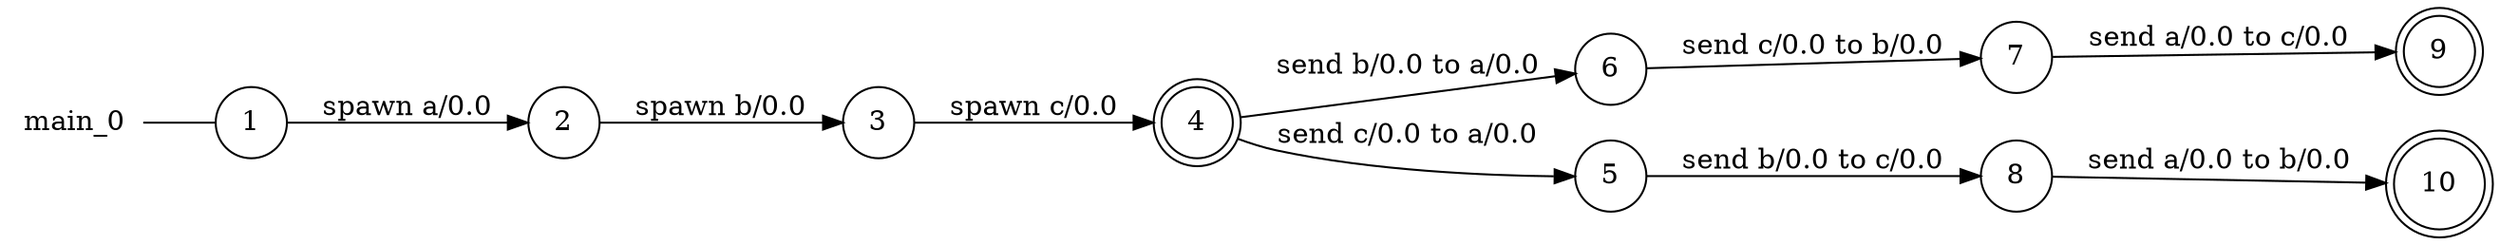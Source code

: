 digraph main_0 {
	rankdir="LR";
	n_0 [label="main_0", shape="plaintext"];
	n_1 [id="5", shape=circle, label="6"];
	n_2 [id="6", shape=circle, label="7"];
	n_3 [id="10", shape=circle, label="3"];
	n_4 [id="1", shape=circle, label="1"];
	n_0 -> n_4 [arrowhead=none];
	n_5 [id="9", shape=circle, label="5"];
	n_6 [id="2", shape=doublecircle, label="9"];
	n_7 [id="8", shape=doublecircle, label="10"];
	n_8 [id="4", shape=circle, label="8"];
	n_9 [id="7", shape=doublecircle, label="4"];
	n_10 [id="3", shape=circle, label="2"];

	n_1 -> n_2 [id="[$e|8]", label="send c/0.0 to b/0.0"];
	n_9 -> n_5 [id="[$e|6]", label="send c/0.0 to a/0.0"];
	n_9 -> n_1 [id="[$e|3]", label="send b/0.0 to a/0.0"];
	n_3 -> n_9 [id="[$e|2]", label="spawn c/0.0"];
	n_8 -> n_7 [id="[$e|5]", label="send a/0.0 to b/0.0"];
	n_2 -> n_6 [id="[$e|1]", label="send a/0.0 to c/0.0"];
	n_5 -> n_8 [id="[$e|4]", label="send b/0.0 to c/0.0"];
	n_10 -> n_3 [id="[$e|7]", label="spawn b/0.0"];
	n_4 -> n_10 [id="[$e|0]", label="spawn a/0.0"];
}
